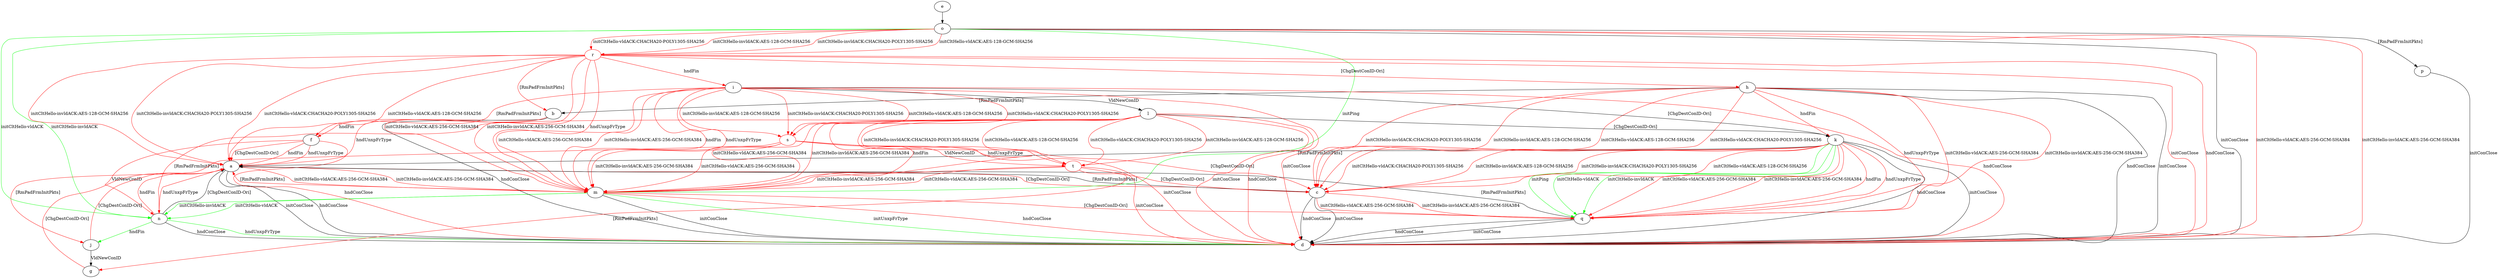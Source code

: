 digraph "" {
	a -> c	[key=0,
		color=red,
		label="[ChgDestConID-Ori] "];
	a -> d	[key=0,
		label="initConClose "];
	a -> d	[key=1,
		label="hndConClose "];
	a -> m	[key=0,
		color=red,
		label="initCltHello-vldACK:AES-256-GCM-SHA384 "];
	a -> m	[key=1,
		color=red,
		label="initCltHello-invldACK:AES-256-GCM-SHA384 "];
	b -> a	[key=0,
		color=red,
		label="hndUnxpFrType "];
	b -> d	[key=0,
		label="hndConClose "];
	b -> f	[key=0,
		color=red,
		label="hndFin "];
	c -> a	[key=0,
		label="[RmPadFrmInitPkts] "];
	c -> d	[key=0,
		label="initConClose "];
	c -> d	[key=1,
		label="hndConClose "];
	c -> q	[key=0,
		color=red,
		label="initCltHello-vldACK:AES-256-GCM-SHA384 "];
	c -> q	[key=1,
		color=red,
		label="initCltHello-invldACK:AES-256-GCM-SHA384 "];
	e -> o	[key=0];
	f -> a	[key=0,
		color=red,
		label="hndFin "];
	f -> a	[key=1,
		color=red,
		label="hndUnxpFrType "];
	f -> a	[key=2,
		color=red,
		label="[ChgDestConID-Ori] "];
	f -> d	[key=0,
		color=red,
		label="hndConClose "];
	f -> n	[key=0,
		color=red,
		label="VldNewConID "];
	g -> a	[key=0,
		color=red,
		label="[ChgDestConID-Ori] "];
	h -> b	[key=0,
		label="[RmPadFrmInitPkts] "];
	h -> c	[key=0,
		color=red,
		label="initCltHello-vldACK:AES-128-GCM-SHA256 "];
	h -> c	[key=1,
		color=red,
		label="initCltHello-vldACK:CHACHA20-POLY1305-SHA256 "];
	h -> c	[key=2,
		color=red,
		label="initCltHello-invldACK:AES-128-GCM-SHA256 "];
	h -> c	[key=3,
		color=red,
		label="initCltHello-invldACK:CHACHA20-POLY1305-SHA256 "];
	h -> d	[key=0,
		label="initConClose "];
	h -> d	[key=1,
		label="hndConClose "];
	h -> k	[key=0,
		color=red,
		label="hndFin "];
	h -> q	[key=0,
		color=red,
		label="initCltHello-vldACK:AES-256-GCM-SHA384 "];
	h -> q	[key=1,
		color=red,
		label="initCltHello-invldACK:AES-256-GCM-SHA384 "];
	h -> q	[key=2,
		color=red,
		label="hndUnxpFrType "];
	i -> d	[key=0,
		color=red,
		label="initConClose "];
	i -> d	[key=1,
		color=red,
		label="hndConClose "];
	i -> f	[key=0,
		color=red,
		label="[RmPadFrmInitPkts] "];
	i -> k	[key=0,
		label="[ChgDestConID-Ori] "];
	i -> l	[key=0,
		label="VldNewConID "];
	i -> m	[key=0,
		color=red,
		label="initCltHello-vldACK:AES-256-GCM-SHA384 "];
	i -> m	[key=1,
		color=red,
		label="initCltHello-invldACK:AES-256-GCM-SHA384 "];
	i -> m	[key=2,
		color=red,
		label="hndFin "];
	i -> m	[key=3,
		color=red,
		label="hndUnxpFrType "];
	s	[color=red];
	i -> s	[key=0,
		color=red,
		label="initCltHello-vldACK:AES-128-GCM-SHA256 "];
	i -> s	[key=1,
		color=red,
		label="initCltHello-vldACK:CHACHA20-POLY1305-SHA256 "];
	i -> s	[key=2,
		color=red,
		label="initCltHello-invldACK:AES-128-GCM-SHA256 "];
	i -> s	[key=3,
		color=red,
		label="initCltHello-invldACK:CHACHA20-POLY1305-SHA256 "];
	j -> a	[key=0,
		color=red,
		label="[ChgDestConID-Ori] "];
	j -> g	[key=0,
		label="VldNewConID "];
	k -> a	[key=0,
		label="[RmPadFrmInitPkts] "];
	k -> c	[key=0,
		color=red,
		label="initCltHello-vldACK:AES-128-GCM-SHA256 "];
	k -> c	[key=1,
		color=red,
		label="initCltHello-vldACK:CHACHA20-POLY1305-SHA256 "];
	k -> c	[key=2,
		color=red,
		label="initCltHello-invldACK:AES-128-GCM-SHA256 "];
	k -> c	[key=3,
		color=red,
		label="initCltHello-invldACK:CHACHA20-POLY1305-SHA256 "];
	k -> d	[key=0,
		label="initConClose "];
	k -> d	[key=1,
		label="hndConClose "];
	k -> q	[key=0,
		color=green,
		label="initPing "];
	k -> q	[key=1,
		color=green,
		label="initCltHello-vldACK "];
	k -> q	[key=2,
		color=green,
		label="initCltHello-invldACK "];
	k -> q	[key=3,
		color=red,
		label="initCltHello-vldACK:AES-256-GCM-SHA384 "];
	k -> q	[key=4,
		color=red,
		label="initCltHello-invldACK:AES-256-GCM-SHA384 "];
	k -> q	[key=5,
		color=red,
		label="hndFin "];
	k -> q	[key=6,
		color=red,
		label="hndUnxpFrType "];
	l -> d	[key=0,
		color=red,
		label="initConClose "];
	l -> d	[key=1,
		color=red,
		label="hndConClose "];
	l -> k	[key=0,
		label="[ChgDestConID-Ori] "];
	l -> m	[key=0,
		color=red,
		label="initCltHello-vldACK:AES-256-GCM-SHA384 "];
	l -> m	[key=1,
		color=red,
		label="initCltHello-invldACK:AES-256-GCM-SHA384 "];
	l -> m	[key=2,
		color=red,
		label="hndFin "];
	l -> m	[key=3,
		color=red,
		label="hndUnxpFrType "];
	l -> n	[key=0,
		color=red,
		label="[RmPadFrmInitPkts] "];
	t	[color=red];
	l -> t	[key=0,
		color=red,
		label="initCltHello-vldACK:AES-128-GCM-SHA256 "];
	l -> t	[key=1,
		color=red,
		label="initCltHello-vldACK:CHACHA20-POLY1305-SHA256 "];
	l -> t	[key=2,
		color=red,
		label="initCltHello-invldACK:AES-128-GCM-SHA256 "];
	l -> t	[key=3,
		color=red,
		label="initCltHello-invldACK:CHACHA20-POLY1305-SHA256 "];
	m -> a	[key=0,
		color=red,
		label="[RmPadFrmInitPkts] "];
	m -> d	[key=0,
		label="initConClose "];
	m -> d	[key=1,
		color=green,
		label="initUnxpFrType "];
	m -> d	[key=2,
		color=red,
		label="hndConClose "];
	m -> n	[key=0,
		color=green,
		label="initCltHello-vldACK "];
	m -> n	[key=1,
		color=green,
		label="initCltHello-invldACK "];
	m -> q	[key=0,
		color=red,
		label="[ChgDestConID-Ori] "];
	n -> a	[key=0,
		label="[ChgDestConID-Ori] "];
	n -> a	[key=1,
		color=red,
		label="hndFin "];
	n -> a	[key=2,
		color=red,
		label="hndUnxpFrType "];
	n -> d	[key=0,
		label="hndConClose "];
	n -> d	[key=1,
		color=green,
		label="hndUnxpFrType "];
	n -> j	[key=0,
		color=green,
		label="hndFin "];
	o -> d	[key=0,
		label="initConClose "];
	o -> d	[key=1,
		color=red,
		label="initCltHello-vldACK:AES-256-GCM-SHA384 "];
	o -> d	[key=2,
		color=red,
		label="initCltHello-invldACK:AES-256-GCM-SHA384 "];
	o -> m	[key=0,
		color=green,
		label="initPing "];
	o -> n	[key=0,
		color=green,
		label="initCltHello-vldACK "];
	o -> n	[key=1,
		color=green,
		label="initCltHello-invldACK "];
	o -> p	[key=0,
		label="[RmPadFrmInitPkts] "];
	r	[color=red];
	o -> r	[key=0,
		color=red,
		label="initCltHello-vldACK:AES-128-GCM-SHA256 "];
	o -> r	[key=1,
		color=red,
		label="initCltHello-vldACK:CHACHA20-POLY1305-SHA256 "];
	o -> r	[key=2,
		color=red,
		label="initCltHello-invldACK:AES-128-GCM-SHA256 "];
	o -> r	[key=3,
		color=red,
		label="initCltHello-invldACK:CHACHA20-POLY1305-SHA256 "];
	p -> d	[key=0,
		label="initConClose "];
	q -> a	[key=0,
		label="[RmPadFrmInitPkts] "];
	q -> d	[key=0,
		label="initConClose "];
	q -> d	[key=1,
		label="hndConClose "];
	r -> a	[key=0,
		color=red,
		label="initCltHello-vldACK:AES-128-GCM-SHA256 "];
	r -> a	[key=1,
		color=red,
		label="initCltHello-vldACK:CHACHA20-POLY1305-SHA256 "];
	r -> a	[key=2,
		color=red,
		label="initCltHello-invldACK:AES-128-GCM-SHA256 "];
	r -> a	[key=3,
		color=red,
		label="initCltHello-invldACK:CHACHA20-POLY1305-SHA256 "];
	r -> b	[key=0,
		color=red,
		label="[RmPadFrmInitPkts] "];
	r -> d	[key=0,
		color=red,
		label="initConClose "];
	r -> d	[key=1,
		color=red,
		label="hndConClose "];
	r -> h	[key=0,
		color=red,
		label="[ChgDestConID-Ori] "];
	r -> i	[key=0,
		color=red,
		label="hndFin "];
	r -> m	[key=0,
		color=red,
		label="initCltHello-vldACK:AES-256-GCM-SHA384 "];
	r -> m	[key=1,
		color=red,
		label="initCltHello-invldACK:AES-256-GCM-SHA384 "];
	r -> m	[key=2,
		color=red,
		label="hndUnxpFrType "];
	s -> c	[key=0,
		color=red,
		label="[ChgDestConID-Ori] "];
	s -> d	[key=0,
		color=red,
		label="initConClose "];
	s -> j	[key=0,
		color=red,
		label="[RmPadFrmInitPkts] "];
	s -> m	[key=0,
		color=red,
		label="initCltHello-vldACK:AES-256-GCM-SHA384 "];
	s -> m	[key=1,
		color=red,
		label="initCltHello-invldACK:AES-256-GCM-SHA384 "];
	s -> t	[key=0,
		color=red,
		label="VldNewConID "];
	t -> c	[key=0,
		color=red,
		label="[ChgDestConID-Ori] "];
	t -> d	[key=0,
		color=red,
		label="initConClose "];
	t -> g	[key=0,
		color=red,
		label="[RmPadFrmInitPkts] "];
	t -> m	[key=0,
		color=red,
		label="initCltHello-vldACK:AES-256-GCM-SHA384 "];
	t -> m	[key=1,
		color=red,
		label="initCltHello-invldACK:AES-256-GCM-SHA384 "];
}
